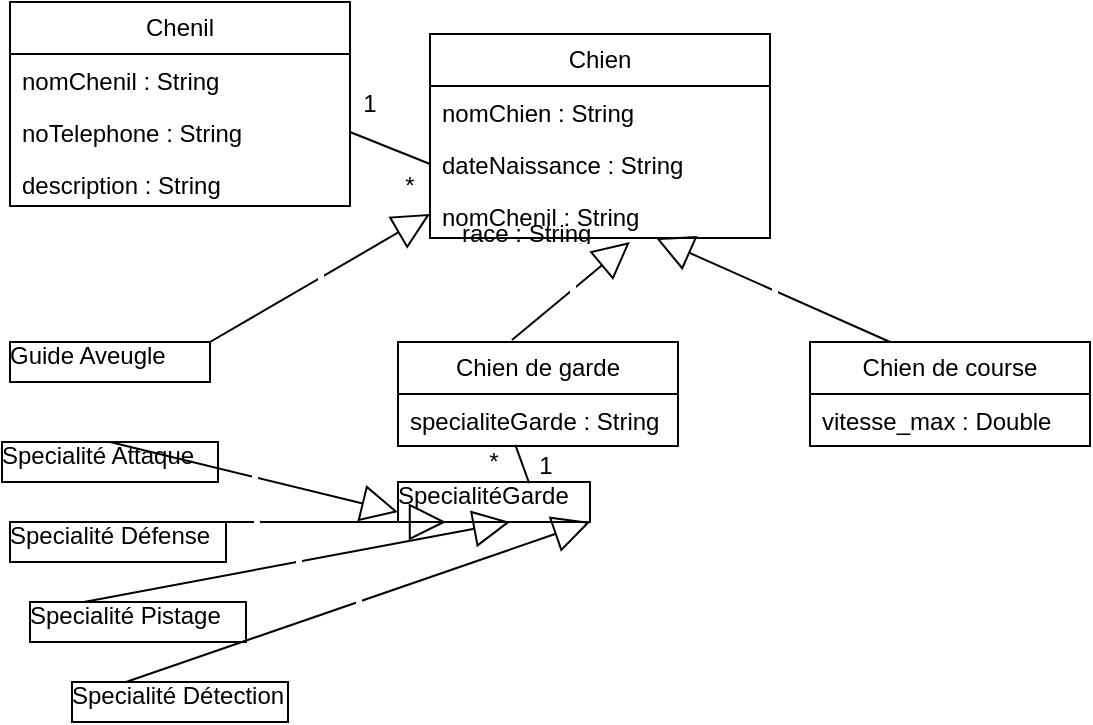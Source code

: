 <mxfile version="21.3.7" type="github">
  <diagram name="Page-1" id="VaPdvUSg-dVa8mEtISIr">
    <mxGraphModel dx="624" dy="317" grid="1" gridSize="10" guides="1" tooltips="1" connect="1" arrows="1" fold="1" page="1" pageScale="1" pageWidth="827" pageHeight="1169" math="0" shadow="0">
      <root>
        <mxCell id="0" />
        <mxCell id="1" parent="0" />
        <mxCell id="FHK4J9GAhTq4b9y4sifM-1" value="Chien" style="swimlane;fontStyle=0;childLayout=stackLayout;horizontal=1;startSize=26;fillColor=none;horizontalStack=0;resizeParent=1;resizeParentMax=0;resizeLast=0;collapsible=1;marginBottom=0;whiteSpace=wrap;html=1;" vertex="1" parent="1">
          <mxGeometry x="290" y="116" width="170" height="102" as="geometry" />
        </mxCell>
        <mxCell id="FHK4J9GAhTq4b9y4sifM-2" value="&lt;div&gt;nomChien : String&lt;/div&gt;&lt;div&gt;&lt;br&gt;&lt;/div&gt;" style="text;strokeColor=none;fillColor=none;align=left;verticalAlign=top;spacingLeft=4;spacingRight=4;overflow=hidden;rotatable=0;points=[[0,0.5],[1,0.5]];portConstraint=eastwest;whiteSpace=wrap;html=1;" vertex="1" parent="FHK4J9GAhTq4b9y4sifM-1">
          <mxGeometry y="26" width="170" height="26" as="geometry" />
        </mxCell>
        <mxCell id="FHK4J9GAhTq4b9y4sifM-4" value="dateNaissance : String" style="text;strokeColor=none;fillColor=none;align=left;verticalAlign=top;spacingLeft=4;spacingRight=4;overflow=hidden;rotatable=0;points=[[0,0.5],[1,0.5]];portConstraint=eastwest;whiteSpace=wrap;html=1;" vertex="1" parent="FHK4J9GAhTq4b9y4sifM-1">
          <mxGeometry y="52" width="170" height="26" as="geometry" />
        </mxCell>
        <mxCell id="FHK4J9GAhTq4b9y4sifM-6" value="nomChenil : String" style="text;strokeColor=none;fillColor=none;align=left;verticalAlign=top;spacingLeft=4;spacingRight=4;overflow=hidden;rotatable=0;points=[[0,0.5],[1,0.5]];portConstraint=eastwest;whiteSpace=wrap;html=1;" vertex="1" parent="FHK4J9GAhTq4b9y4sifM-1">
          <mxGeometry y="78" width="170" height="24" as="geometry" />
        </mxCell>
        <mxCell id="FHK4J9GAhTq4b9y4sifM-7" value="Chenil" style="swimlane;fontStyle=0;childLayout=stackLayout;horizontal=1;startSize=26;fillColor=none;horizontalStack=0;resizeParent=1;resizeParentMax=0;resizeLast=0;collapsible=1;marginBottom=0;whiteSpace=wrap;html=1;" vertex="1" parent="1">
          <mxGeometry x="80" y="100" width="170" height="102" as="geometry" />
        </mxCell>
        <mxCell id="FHK4J9GAhTq4b9y4sifM-8" value="&lt;div&gt;nomChenil : String&lt;/div&gt;&lt;div&gt;&lt;br&gt;&lt;/div&gt;" style="text;strokeColor=none;fillColor=none;align=left;verticalAlign=top;spacingLeft=4;spacingRight=4;overflow=hidden;rotatable=0;points=[[0,0.5],[1,0.5]];portConstraint=eastwest;whiteSpace=wrap;html=1;" vertex="1" parent="FHK4J9GAhTq4b9y4sifM-7">
          <mxGeometry y="26" width="170" height="26" as="geometry" />
        </mxCell>
        <mxCell id="FHK4J9GAhTq4b9y4sifM-9" value="noTelephone : String" style="text;strokeColor=none;fillColor=none;align=left;verticalAlign=top;spacingLeft=4;spacingRight=4;overflow=hidden;rotatable=0;points=[[0,0.5],[1,0.5]];portConstraint=eastwest;whiteSpace=wrap;html=1;" vertex="1" parent="FHK4J9GAhTq4b9y4sifM-7">
          <mxGeometry y="52" width="170" height="26" as="geometry" />
        </mxCell>
        <mxCell id="FHK4J9GAhTq4b9y4sifM-10" value="description : String" style="text;strokeColor=none;fillColor=none;align=left;verticalAlign=top;spacingLeft=4;spacingRight=4;overflow=hidden;rotatable=0;points=[[0,0.5],[1,0.5]];portConstraint=eastwest;whiteSpace=wrap;html=1;" vertex="1" parent="FHK4J9GAhTq4b9y4sifM-7">
          <mxGeometry y="78" width="170" height="24" as="geometry" />
        </mxCell>
        <mxCell id="FHK4J9GAhTq4b9y4sifM-12" value="Chien de course" style="swimlane;fontStyle=0;childLayout=stackLayout;horizontal=1;startSize=26;fillColor=none;horizontalStack=0;resizeParent=1;resizeParentMax=0;resizeLast=0;collapsible=1;marginBottom=0;whiteSpace=wrap;html=1;" vertex="1" parent="1">
          <mxGeometry x="480" y="270" width="140" height="52" as="geometry" />
        </mxCell>
        <mxCell id="FHK4J9GAhTq4b9y4sifM-13" value="vitesse_max : Double" style="text;strokeColor=none;fillColor=none;align=left;verticalAlign=top;spacingLeft=4;spacingRight=4;overflow=hidden;rotatable=0;points=[[0,0.5],[1,0.5]];portConstraint=eastwest;whiteSpace=wrap;html=1;" vertex="1" parent="FHK4J9GAhTq4b9y4sifM-12">
          <mxGeometry y="26" width="140" height="26" as="geometry" />
        </mxCell>
        <mxCell id="FHK4J9GAhTq4b9y4sifM-21" value="Chien de garde" style="swimlane;fontStyle=0;childLayout=stackLayout;horizontal=1;startSize=26;fillColor=none;horizontalStack=0;resizeParent=1;resizeParentMax=0;resizeLast=0;collapsible=1;marginBottom=0;whiteSpace=wrap;html=1;" vertex="1" parent="1">
          <mxGeometry x="274" y="270" width="140" height="52" as="geometry" />
        </mxCell>
        <mxCell id="FHK4J9GAhTq4b9y4sifM-22" value="specialiteGarde : String" style="text;strokeColor=none;fillColor=none;align=left;verticalAlign=top;spacingLeft=4;spacingRight=4;overflow=hidden;rotatable=0;points=[[0,0.5],[1,0.5]];portConstraint=eastwest;whiteSpace=wrap;html=1;" vertex="1" parent="FHK4J9GAhTq4b9y4sifM-21">
          <mxGeometry y="26" width="140" height="26" as="geometry" />
        </mxCell>
        <mxCell id="FHK4J9GAhTq4b9y4sifM-3" value="race : String" style="text;strokeColor=none;fillColor=none;align=left;verticalAlign=top;spacingLeft=4;spacingRight=4;overflow=hidden;rotatable=0;points=[[0,0.5],[1,0.5]];portConstraint=eastwest;whiteSpace=wrap;html=1;" vertex="1" parent="1">
          <mxGeometry x="300" y="202" width="170" height="16" as="geometry" />
        </mxCell>
        <mxCell id="FHK4J9GAhTq4b9y4sifM-28" value="" style="endArrow=none;html=1;rounded=0;entryX=0;entryY=0.5;entryDx=0;entryDy=0;exitX=1;exitY=0.5;exitDx=0;exitDy=0;" edge="1" parent="1" source="FHK4J9GAhTq4b9y4sifM-9" target="FHK4J9GAhTq4b9y4sifM-4">
          <mxGeometry width="50" height="50" relative="1" as="geometry">
            <mxPoint x="320" y="270" as="sourcePoint" />
            <mxPoint x="370" y="220" as="targetPoint" />
          </mxGeometry>
        </mxCell>
        <mxCell id="FHK4J9GAhTq4b9y4sifM-39" value="&amp;nbsp;" style="endArrow=block;endSize=16;endFill=0;html=1;rounded=0;entryX=0.529;entryY=1.125;entryDx=0;entryDy=0;entryPerimeter=0;exitX=0.407;exitY=-0.019;exitDx=0;exitDy=0;exitPerimeter=0;" edge="1" parent="1" source="FHK4J9GAhTq4b9y4sifM-21" target="FHK4J9GAhTq4b9y4sifM-3">
          <mxGeometry width="160" relative="1" as="geometry">
            <mxPoint x="240" y="250" as="sourcePoint" />
            <mxPoint x="400" y="250" as="targetPoint" />
          </mxGeometry>
        </mxCell>
        <mxCell id="FHK4J9GAhTq4b9y4sifM-40" value="&amp;nbsp;" style="endArrow=block;endSize=16;endFill=0;html=1;rounded=0;exitX=0.286;exitY=0;exitDx=0;exitDy=0;exitPerimeter=0;" edge="1" parent="1" source="FHK4J9GAhTq4b9y4sifM-12" target="FHK4J9GAhTq4b9y4sifM-3">
          <mxGeometry width="160" relative="1" as="geometry">
            <mxPoint x="190" y="410" as="sourcePoint" />
            <mxPoint x="350" y="410" as="targetPoint" />
          </mxGeometry>
        </mxCell>
        <mxCell id="FHK4J9GAhTq4b9y4sifM-41" value="Guide Aveugle" style="verticalAlign=top;align=left;overflow=fill;fontSize=12;fontFamily=Helvetica;html=1;whiteSpace=wrap;" vertex="1" parent="1">
          <mxGeometry x="80" y="270" width="100" height="20" as="geometry" />
        </mxCell>
        <mxCell id="FHK4J9GAhTq4b9y4sifM-42" value="&amp;nbsp;" style="endArrow=block;endSize=16;endFill=0;html=1;rounded=0;entryX=0;entryY=0.5;entryDx=0;entryDy=0;exitX=0.407;exitY=-0.019;exitDx=0;exitDy=0;exitPerimeter=0;" edge="1" parent="1" target="FHK4J9GAhTq4b9y4sifM-6">
          <mxGeometry width="160" relative="1" as="geometry">
            <mxPoint x="180" y="270" as="sourcePoint" />
            <mxPoint x="239" y="221" as="targetPoint" />
          </mxGeometry>
        </mxCell>
        <mxCell id="FHK4J9GAhTq4b9y4sifM-43" value="SpecialitéGarde" style="verticalAlign=top;align=left;overflow=fill;fontSize=12;fontFamily=Helvetica;html=1;whiteSpace=wrap;" vertex="1" parent="1">
          <mxGeometry x="274" y="340" width="96" height="20" as="geometry" />
        </mxCell>
        <mxCell id="FHK4J9GAhTq4b9y4sifM-44" value="Specialité Défense" style="verticalAlign=top;align=left;overflow=fill;fontSize=12;fontFamily=Helvetica;html=1;whiteSpace=wrap;" vertex="1" parent="1">
          <mxGeometry x="80" y="360" width="108" height="20" as="geometry" />
        </mxCell>
        <mxCell id="FHK4J9GAhTq4b9y4sifM-48" value="Specialité Attaque" style="verticalAlign=top;align=left;overflow=fill;fontSize=12;fontFamily=Helvetica;html=1;whiteSpace=wrap;" vertex="1" parent="1">
          <mxGeometry x="76" y="320" width="108" height="20" as="geometry" />
        </mxCell>
        <mxCell id="FHK4J9GAhTq4b9y4sifM-49" value="Specialité Détection" style="verticalAlign=top;align=left;overflow=fill;fontSize=12;fontFamily=Helvetica;html=1;whiteSpace=wrap;" vertex="1" parent="1">
          <mxGeometry x="111" y="440" width="108" height="20" as="geometry" />
        </mxCell>
        <mxCell id="FHK4J9GAhTq4b9y4sifM-50" value="Specialité Pistage" style="verticalAlign=top;align=left;overflow=fill;fontSize=12;fontFamily=Helvetica;html=1;whiteSpace=wrap;" vertex="1" parent="1">
          <mxGeometry x="90" y="400" width="108" height="20" as="geometry" />
        </mxCell>
        <mxCell id="FHK4J9GAhTq4b9y4sifM-51" value="&amp;nbsp;" style="endArrow=block;endSize=16;endFill=0;html=1;rounded=0;entryX=1;entryY=1;entryDx=0;entryDy=0;exitX=0.25;exitY=0;exitDx=0;exitDy=0;" edge="1" parent="1" source="FHK4J9GAhTq4b9y4sifM-49" target="FHK4J9GAhTq4b9y4sifM-43">
          <mxGeometry width="160" relative="1" as="geometry">
            <mxPoint x="190" y="280" as="sourcePoint" />
            <mxPoint x="300" y="216" as="targetPoint" />
          </mxGeometry>
        </mxCell>
        <mxCell id="FHK4J9GAhTq4b9y4sifM-52" value="&amp;nbsp;" style="endArrow=block;endSize=16;endFill=0;html=1;rounded=0;entryX=0;entryY=0.5;entryDx=0;entryDy=0;exitX=0.25;exitY=0;exitDx=0;exitDy=0;" edge="1" parent="1" source="FHK4J9GAhTq4b9y4sifM-50">
          <mxGeometry width="160" relative="1" as="geometry">
            <mxPoint x="220" y="424" as="sourcePoint" />
            <mxPoint x="330" y="360" as="targetPoint" />
          </mxGeometry>
        </mxCell>
        <mxCell id="FHK4J9GAhTq4b9y4sifM-53" value="&amp;nbsp;" style="endArrow=block;endSize=16;endFill=0;html=1;rounded=0;entryX=0.25;entryY=1;entryDx=0;entryDy=0;exitX=0.25;exitY=0;exitDx=0;exitDy=0;" edge="1" parent="1" source="FHK4J9GAhTq4b9y4sifM-44" target="FHK4J9GAhTq4b9y4sifM-43">
          <mxGeometry width="160" relative="1" as="geometry">
            <mxPoint x="190" y="280" as="sourcePoint" />
            <mxPoint x="300" y="216" as="targetPoint" />
          </mxGeometry>
        </mxCell>
        <mxCell id="FHK4J9GAhTq4b9y4sifM-55" value="&amp;nbsp;" style="endArrow=block;endSize=16;endFill=0;html=1;rounded=0;entryX=0;entryY=0.75;entryDx=0;entryDy=0;exitX=0.5;exitY=0;exitDx=0;exitDy=0;" edge="1" parent="1" source="FHK4J9GAhTq4b9y4sifM-48" target="FHK4J9GAhTq4b9y4sifM-43">
          <mxGeometry width="160" relative="1" as="geometry">
            <mxPoint x="190" y="280" as="sourcePoint" />
            <mxPoint x="300" y="216" as="targetPoint" />
          </mxGeometry>
        </mxCell>
        <mxCell id="FHK4J9GAhTq4b9y4sifM-59" value="" style="endArrow=none;html=1;rounded=0;entryX=0.419;entryY=0.977;entryDx=0;entryDy=0;entryPerimeter=0;exitX=0.683;exitY=0.026;exitDx=0;exitDy=0;exitPerimeter=0;" edge="1" parent="1" source="FHK4J9GAhTq4b9y4sifM-43" target="FHK4J9GAhTq4b9y4sifM-22">
          <mxGeometry width="50" height="50" relative="1" as="geometry">
            <mxPoint x="330" y="290" as="sourcePoint" />
            <mxPoint x="380" y="240" as="targetPoint" />
          </mxGeometry>
        </mxCell>
        <mxCell id="FHK4J9GAhTq4b9y4sifM-61" value="1" style="text;html=1;strokeColor=none;fillColor=none;align=center;verticalAlign=middle;whiteSpace=wrap;rounded=0;" vertex="1" parent="1">
          <mxGeometry x="250" y="141" width="20" height="20" as="geometry" />
        </mxCell>
        <mxCell id="FHK4J9GAhTq4b9y4sifM-62" value="1" style="text;html=1;strokeColor=none;fillColor=none;align=center;verticalAlign=middle;whiteSpace=wrap;rounded=0;" vertex="1" parent="1">
          <mxGeometry x="338" y="322" width="20" height="20" as="geometry" />
        </mxCell>
        <mxCell id="FHK4J9GAhTq4b9y4sifM-67" value="*" style="text;html=1;strokeColor=none;fillColor=none;align=center;verticalAlign=middle;whiteSpace=wrap;rounded=0;" vertex="1" parent="1">
          <mxGeometry x="312" y="320" width="20" height="20" as="geometry" />
        </mxCell>
        <mxCell id="FHK4J9GAhTq4b9y4sifM-69" value="*" style="text;html=1;strokeColor=none;fillColor=none;align=center;verticalAlign=middle;whiteSpace=wrap;rounded=0;" vertex="1" parent="1">
          <mxGeometry x="270" y="182" width="20" height="20" as="geometry" />
        </mxCell>
      </root>
    </mxGraphModel>
  </diagram>
</mxfile>
